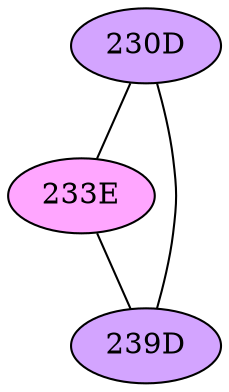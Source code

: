 // The Round Table
graph {
	"230D" [fillcolor="#D3A4FF" style=radial]
	"233E" [fillcolor="#FFA6FF" style=radial]
	"230D" -- "233E" [penwidth=1]
	"230D" [fillcolor="#D3A4FF" style=radial]
	"239D" [fillcolor="#D3A4FF" style=radial]
	"230D" -- "239D" [penwidth=1]
	"233E" [fillcolor="#FFA6FF" style=radial]
	"239D" [fillcolor="#D3A4FF" style=radial]
	"233E" -- "239D" [penwidth=1]
}
